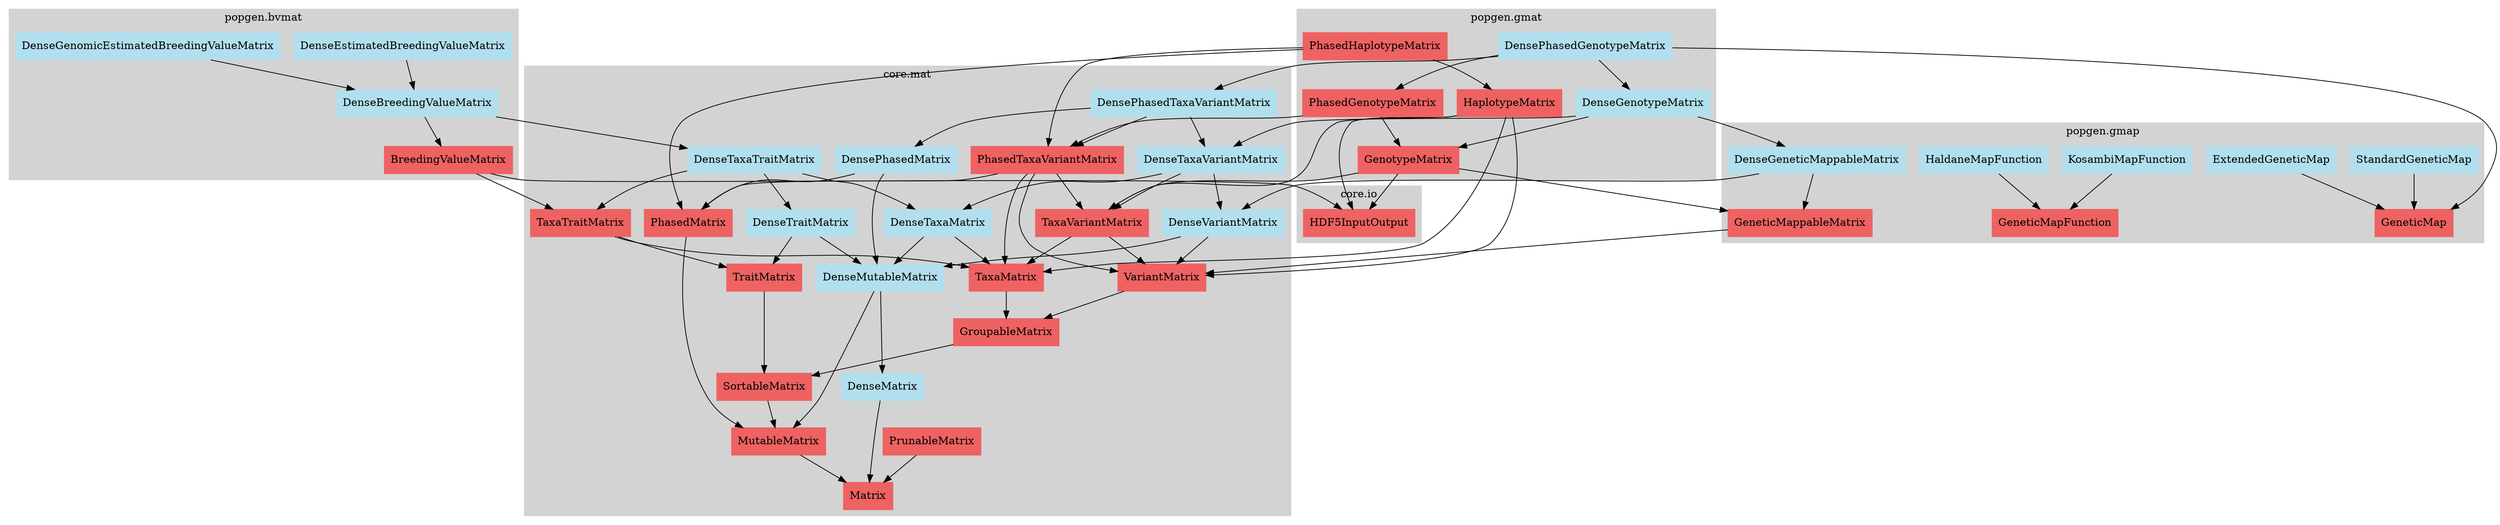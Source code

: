 digraph pybrops_arch {
	dpi=300
	subgraph cluster_0 {
		color=lightgrey label="core.io" style=filled
		HDF5InputOutput [color="#EE6262" shape=box style=filled]
	}
	subgraph cluster_1 {
		color=lightgrey label="core.mat" style=filled
		DenseMutableMatrix [color=lightblue2 shape=box style=filled]
		GroupableMatrix [color="#EE6262" shape=box style=filled]
		MutableMatrix [color="#EE6262" shape=box style=filled]
		SortableMatrix [color="#EE6262" shape=box style=filled]
		PrunableMatrix [color="#EE6262" shape=box style=filled]
		DenseMatrix [color=lightblue2 shape=box style=filled]
		DensePhasedMatrix [color=lightblue2 shape=box style=filled]
		DensePhasedTaxaVariantMatrix [color=lightblue2 shape=box style=filled]
		DenseTaxaMatrix [color=lightblue2 shape=box style=filled]
		DenseTaxaVariantMatrix [color=lightblue2 shape=box style=filled]
		DenseTraitMatrix [color=lightblue2 shape=box style=filled]
		DenseVariantMatrix [color=lightblue2 shape=box style=filled]
		Matrix [color="#EE6262" shape=box style=filled]
		PhasedMatrix [color="#EE6262" shape=box style=filled]
		PhasedTaxaVariantMatrix [color="#EE6262" shape=box style=filled]
		TaxaMatrix [color="#EE6262" shape=box style=filled]
		TaxaTraitMatrix [color="#EE6262" shape=box style=filled]
		TaxaVariantMatrix [color="#EE6262" shape=box style=filled]
		TraitMatrix [color="#EE6262" shape=box style=filled]
		VariantMatrix [color="#EE6262" shape=box style=filled]
		DenseTaxaTraitMatrix [color=lightblue2 shape=box style=filled]
	}
	subgraph cluster_2 {
		color=lightgrey label="popgen.bvmat" style=filled
		BreedingValueMatrix [color="#EE6262" shape=box style=filled]
		DenseBreedingValueMatrix [color=lightblue2 shape=box style=filled]
		DenseEstimatedBreedingValueMatrix [color=lightblue2 shape=box style=filled]
		DenseGenomicEstimatedBreedingValueMatrix [color=lightblue2 shape=box style=filled]
	}
	subgraph cluster_3 {
		color=lightgrey label="popgen.gmap" style=filled
		ExtendedGeneticMap [color=lightblue2 shape=box style=filled]
		GeneticMap [color="#EE6262" shape=box style=filled]
		GeneticMapFunction [color="#EE6262" shape=box style=filled]
		HaldaneMapFunction [color=lightblue2 shape=box style=filled]
		KosambiMapFunction [color=lightblue2 shape=box style=filled]
		StandardGeneticMap [color=lightblue2 shape=box style=filled]
		DenseGeneticMappableMatrix [color=lightblue2 shape=box style=filled]
		GeneticMappableMatrix [color="#EE6262" shape=box style=filled]
	}
	subgraph cluster_4 {
		color=lightgrey label="popgen.gmat" style=filled
		HaplotypeMatrix [color="#EE6262" shape=box style=filled]
		PhasedHaplotypeMatrix [color="#EE6262" shape=box style=filled]
		DenseGenotypeMatrix [color=lightblue2 shape=box style=filled]
		DensePhasedGenotypeMatrix [color=lightblue2 shape=box style=filled]
		GenotypeMatrix [color="#EE6262" shape=box style=filled]
		HaplotypeMatrix [color="#EE6262" shape=box style=filled]
		PhasedGenotypeMatrix [color="#EE6262" shape=box style=filled]
		PhasedHaplotypeMatrix [color="#EE6262" shape=box style=filled]
	}
	BreedingValueMatrix -> HDF5InputOutput
	BreedingValueMatrix -> TaxaTraitMatrix
	DenseBreedingValueMatrix -> BreedingValueMatrix
	DenseBreedingValueMatrix -> DenseTaxaTraitMatrix
	DenseEstimatedBreedingValueMatrix -> DenseBreedingValueMatrix
	DenseGeneticMappableMatrix -> DenseVariantMatrix
	DenseGeneticMappableMatrix -> GeneticMappableMatrix
	DenseGenomicEstimatedBreedingValueMatrix -> DenseBreedingValueMatrix
	DenseGenotypeMatrix -> DenseGeneticMappableMatrix
	DenseGenotypeMatrix -> DenseTaxaVariantMatrix
	DenseGenotypeMatrix -> GenotypeMatrix
	DenseMatrix -> Matrix
	DenseMutableMatrix -> DenseMatrix
	DenseMutableMatrix -> MutableMatrix
	DensePhasedGenotypeMatrix -> DenseGenotypeMatrix
	DensePhasedGenotypeMatrix -> DensePhasedTaxaVariantMatrix
	DensePhasedGenotypeMatrix -> GeneticMap
	DensePhasedGenotypeMatrix -> PhasedGenotypeMatrix
	DensePhasedMatrix -> DenseMutableMatrix
	DensePhasedMatrix -> PhasedMatrix
	DensePhasedTaxaVariantMatrix -> DensePhasedMatrix
	DensePhasedTaxaVariantMatrix -> DenseTaxaVariantMatrix
	DensePhasedTaxaVariantMatrix -> PhasedTaxaVariantMatrix
	DenseTaxaMatrix -> DenseMutableMatrix
	DenseTaxaMatrix -> TaxaMatrix
	DenseTaxaTraitMatrix -> DenseTaxaMatrix
	DenseTaxaTraitMatrix -> DenseTraitMatrix
	DenseTaxaTraitMatrix -> TaxaTraitMatrix
	DenseTaxaVariantMatrix -> DenseTaxaMatrix
	DenseTaxaVariantMatrix -> DenseVariantMatrix
	DenseTaxaVariantMatrix -> TaxaVariantMatrix
	DenseTraitMatrix -> DenseMutableMatrix
	DenseTraitMatrix -> TraitMatrix
	DenseVariantMatrix -> DenseMutableMatrix
	DenseVariantMatrix -> VariantMatrix
	ExtendedGeneticMap -> GeneticMap
	GeneticMappableMatrix -> VariantMatrix
	GenotypeMatrix -> GeneticMappableMatrix
	GenotypeMatrix -> HDF5InputOutput
	GenotypeMatrix -> TaxaVariantMatrix
	GroupableMatrix -> SortableMatrix
	HaldaneMapFunction -> GeneticMapFunction
	HaplotypeMatrix -> HDF5InputOutput
	HaplotypeMatrix -> TaxaMatrix
	HaplotypeMatrix -> TaxaVariantMatrix
	HaplotypeMatrix -> VariantMatrix
	KosambiMapFunction -> GeneticMapFunction
	MutableMatrix -> Matrix
	PhasedGenotypeMatrix -> GenotypeMatrix
	PhasedGenotypeMatrix -> PhasedTaxaVariantMatrix
	PhasedHaplotypeMatrix -> HaplotypeMatrix
	PhasedHaplotypeMatrix -> PhasedMatrix
	PhasedHaplotypeMatrix -> PhasedTaxaVariantMatrix
	PhasedMatrix -> MutableMatrix
	PhasedTaxaVariantMatrix -> PhasedMatrix
	PhasedTaxaVariantMatrix -> TaxaMatrix
	PhasedTaxaVariantMatrix -> TaxaVariantMatrix
	PhasedTaxaVariantMatrix -> VariantMatrix
	PrunableMatrix -> Matrix
	SortableMatrix -> MutableMatrix
	StandardGeneticMap -> GeneticMap
	TaxaMatrix -> GroupableMatrix
	TaxaTraitMatrix -> TaxaMatrix
	TaxaTraitMatrix -> TraitMatrix
	TaxaVariantMatrix -> TaxaMatrix
	TaxaVariantMatrix -> VariantMatrix
	TraitMatrix -> SortableMatrix
	VariantMatrix -> GroupableMatrix
}
